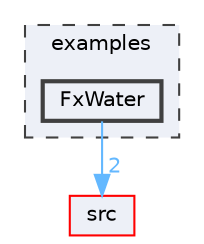 digraph "/home/runner/work/FastLED/FastLED/examples/FxWater"
{
 // LATEX_PDF_SIZE
  bgcolor="transparent";
  edge [fontname=Helvetica,fontsize=10,labelfontname=Helvetica,labelfontsize=10];
  node [fontname=Helvetica,fontsize=10,shape=box,height=0.2,width=0.4];
  compound=true
  subgraph clusterdir_d28a4824dc47e487b107a5db32ef43c4 {
    graph [ bgcolor="#edf0f7", pencolor="grey25", label="examples", fontname=Helvetica,fontsize=10 style="filled,dashed", URL="dir_d28a4824dc47e487b107a5db32ef43c4.html",tooltip=""]
  dir_ab6a50b665c95753653c6bcb45a0efa9 [label="FxWater", fillcolor="#edf0f7", color="grey25", style="filled,bold", URL="dir_ab6a50b665c95753653c6bcb45a0efa9.html",tooltip=""];
  }
  dir_68267d1309a1af8e8297ef4c3efbcdba [label="src", fillcolor="#edf0f7", color="red", style="filled", URL="dir_68267d1309a1af8e8297ef4c3efbcdba.html",tooltip=""];
  dir_ab6a50b665c95753653c6bcb45a0efa9->dir_68267d1309a1af8e8297ef4c3efbcdba [headlabel="2", labeldistance=1.5 headhref="dir_000041_000073.html" href="dir_000041_000073.html" color="steelblue1" fontcolor="steelblue1"];
}
